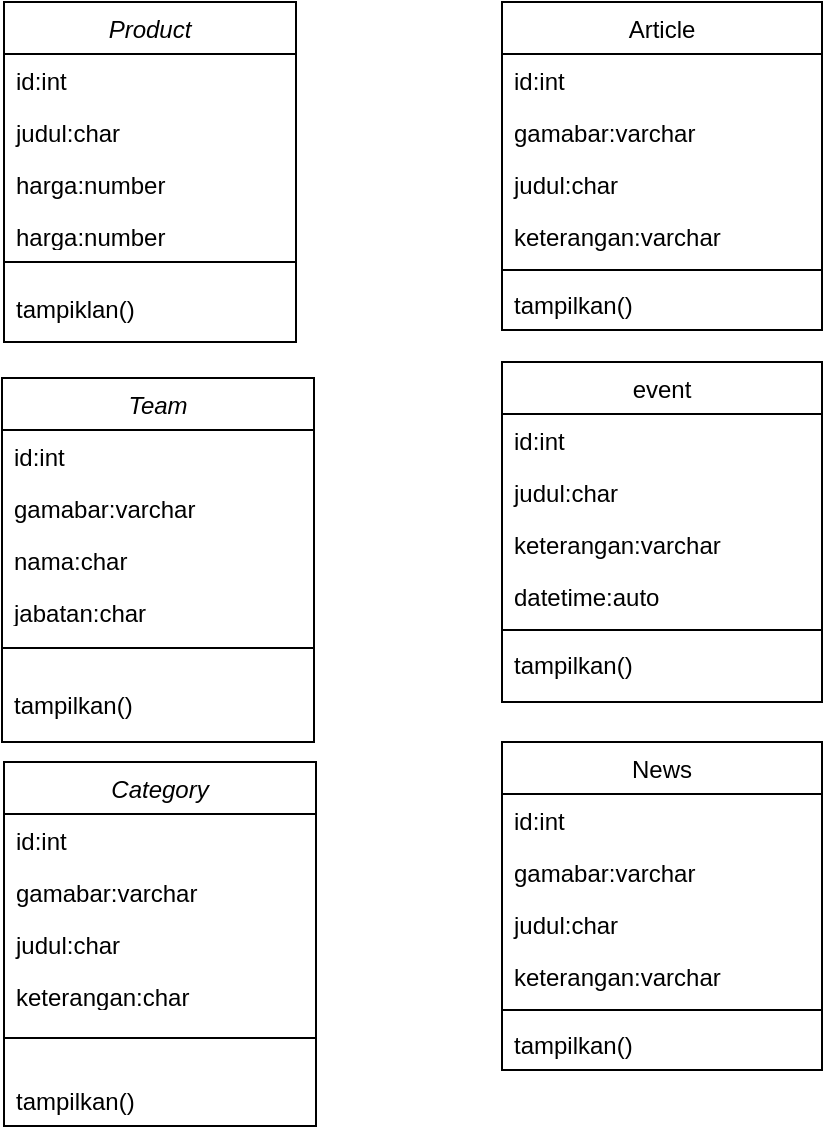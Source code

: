 <mxfile version="26.0.6">
  <diagram id="C5RBs43oDa-KdzZeNtuy" name="Page-1">
    <mxGraphModel dx="1134" dy="704" grid="1" gridSize="10" guides="1" tooltips="1" connect="1" arrows="1" fold="1" page="1" pageScale="1" pageWidth="827" pageHeight="1169" math="0" shadow="0">
      <root>
        <mxCell id="WIyWlLk6GJQsqaUBKTNV-0" />
        <mxCell id="WIyWlLk6GJQsqaUBKTNV-1" parent="WIyWlLk6GJQsqaUBKTNV-0" />
        <mxCell id="zkfFHV4jXpPFQw0GAbJ--0" value="Product" style="swimlane;fontStyle=2;align=center;verticalAlign=top;childLayout=stackLayout;horizontal=1;startSize=26;horizontalStack=0;resizeParent=1;resizeLast=0;collapsible=1;marginBottom=0;rounded=0;shadow=0;strokeWidth=1;" parent="WIyWlLk6GJQsqaUBKTNV-1" vertex="1">
          <mxGeometry x="259" y="120" width="146" height="170" as="geometry">
            <mxRectangle x="230" y="140" width="160" height="26" as="alternateBounds" />
          </mxGeometry>
        </mxCell>
        <mxCell id="zkfFHV4jXpPFQw0GAbJ--1" value="id:int" style="text;align=left;verticalAlign=top;spacingLeft=4;spacingRight=4;overflow=hidden;rotatable=0;points=[[0,0.5],[1,0.5]];portConstraint=eastwest;" parent="zkfFHV4jXpPFQw0GAbJ--0" vertex="1">
          <mxGeometry y="26" width="146" height="26" as="geometry" />
        </mxCell>
        <mxCell id="zkfFHV4jXpPFQw0GAbJ--2" value="judul:char" style="text;align=left;verticalAlign=top;spacingLeft=4;spacingRight=4;overflow=hidden;rotatable=0;points=[[0,0.5],[1,0.5]];portConstraint=eastwest;rounded=0;shadow=0;html=0;" parent="zkfFHV4jXpPFQw0GAbJ--0" vertex="1">
          <mxGeometry y="52" width="146" height="26" as="geometry" />
        </mxCell>
        <mxCell id="zkfFHV4jXpPFQw0GAbJ--3" value="harga:number" style="text;align=left;verticalAlign=top;spacingLeft=4;spacingRight=4;overflow=hidden;rotatable=0;points=[[0,0.5],[1,0.5]];portConstraint=eastwest;rounded=0;shadow=0;html=0;" parent="zkfFHV4jXpPFQw0GAbJ--0" vertex="1">
          <mxGeometry y="78" width="146" height="26" as="geometry" />
        </mxCell>
        <mxCell id="JfuBvPbMgDJ9eA1J_Uy4-6" value="harga:number" style="text;align=left;verticalAlign=top;spacingLeft=4;spacingRight=4;overflow=hidden;rotatable=0;points=[[0,0.5],[1,0.5]];portConstraint=eastwest;rounded=0;shadow=0;html=0;" vertex="1" parent="zkfFHV4jXpPFQw0GAbJ--0">
          <mxGeometry y="104" width="146" height="16" as="geometry" />
        </mxCell>
        <mxCell id="zkfFHV4jXpPFQw0GAbJ--4" value="" style="line;html=1;strokeWidth=1;align=left;verticalAlign=middle;spacingTop=-1;spacingLeft=3;spacingRight=3;rotatable=0;labelPosition=right;points=[];portConstraint=eastwest;" parent="zkfFHV4jXpPFQw0GAbJ--0" vertex="1">
          <mxGeometry y="120" width="146" height="20" as="geometry" />
        </mxCell>
        <mxCell id="zkfFHV4jXpPFQw0GAbJ--5" value="tampiklan()" style="text;align=left;verticalAlign=top;spacingLeft=4;spacingRight=4;overflow=hidden;rotatable=0;points=[[0,0.5],[1,0.5]];portConstraint=eastwest;" parent="zkfFHV4jXpPFQw0GAbJ--0" vertex="1">
          <mxGeometry y="140" width="146" height="24" as="geometry" />
        </mxCell>
        <mxCell id="zkfFHV4jXpPFQw0GAbJ--17" value="Article" style="swimlane;fontStyle=0;align=center;verticalAlign=top;childLayout=stackLayout;horizontal=1;startSize=26;horizontalStack=0;resizeParent=1;resizeLast=0;collapsible=1;marginBottom=0;rounded=0;shadow=0;strokeWidth=1;" parent="WIyWlLk6GJQsqaUBKTNV-1" vertex="1">
          <mxGeometry x="508" y="120" width="160" height="164" as="geometry">
            <mxRectangle x="550" y="140" width="160" height="26" as="alternateBounds" />
          </mxGeometry>
        </mxCell>
        <mxCell id="zkfFHV4jXpPFQw0GAbJ--18" value="id:int  " style="text;align=left;verticalAlign=top;spacingLeft=4;spacingRight=4;overflow=hidden;rotatable=0;points=[[0,0.5],[1,0.5]];portConstraint=eastwest;" parent="zkfFHV4jXpPFQw0GAbJ--17" vertex="1">
          <mxGeometry y="26" width="160" height="26" as="geometry" />
        </mxCell>
        <mxCell id="zkfFHV4jXpPFQw0GAbJ--21" value="gamabar:varchar" style="text;align=left;verticalAlign=top;spacingLeft=4;spacingRight=4;overflow=hidden;rotatable=0;points=[[0,0.5],[1,0.5]];portConstraint=eastwest;rounded=0;shadow=0;html=0;" parent="zkfFHV4jXpPFQw0GAbJ--17" vertex="1">
          <mxGeometry y="52" width="160" height="26" as="geometry" />
        </mxCell>
        <mxCell id="zkfFHV4jXpPFQw0GAbJ--19" value="judul:char" style="text;align=left;verticalAlign=top;spacingLeft=4;spacingRight=4;overflow=hidden;rotatable=0;points=[[0,0.5],[1,0.5]];portConstraint=eastwest;rounded=0;shadow=0;html=0;" parent="zkfFHV4jXpPFQw0GAbJ--17" vertex="1">
          <mxGeometry y="78" width="160" height="26" as="geometry" />
        </mxCell>
        <mxCell id="zkfFHV4jXpPFQw0GAbJ--20" value="keterangan:varchar" style="text;align=left;verticalAlign=top;spacingLeft=4;spacingRight=4;overflow=hidden;rotatable=0;points=[[0,0.5],[1,0.5]];portConstraint=eastwest;rounded=0;shadow=0;html=0;" parent="zkfFHV4jXpPFQw0GAbJ--17" vertex="1">
          <mxGeometry y="104" width="160" height="26" as="geometry" />
        </mxCell>
        <mxCell id="zkfFHV4jXpPFQw0GAbJ--23" value="" style="line;html=1;strokeWidth=1;align=left;verticalAlign=middle;spacingTop=-1;spacingLeft=3;spacingRight=3;rotatable=0;labelPosition=right;points=[];portConstraint=eastwest;" parent="zkfFHV4jXpPFQw0GAbJ--17" vertex="1">
          <mxGeometry y="130" width="160" height="8" as="geometry" />
        </mxCell>
        <mxCell id="zkfFHV4jXpPFQw0GAbJ--24" value="tampilkan()" style="text;align=left;verticalAlign=top;spacingLeft=4;spacingRight=4;overflow=hidden;rotatable=0;points=[[0,0.5],[1,0.5]];portConstraint=eastwest;" parent="zkfFHV4jXpPFQw0GAbJ--17" vertex="1">
          <mxGeometry y="138" width="160" height="26" as="geometry" />
        </mxCell>
        <mxCell id="JfuBvPbMgDJ9eA1J_Uy4-7" value="event" style="swimlane;fontStyle=0;align=center;verticalAlign=top;childLayout=stackLayout;horizontal=1;startSize=26;horizontalStack=0;resizeParent=1;resizeLast=0;collapsible=1;marginBottom=0;rounded=0;shadow=0;strokeWidth=1;" vertex="1" parent="WIyWlLk6GJQsqaUBKTNV-1">
          <mxGeometry x="508" y="300" width="160" height="170" as="geometry">
            <mxRectangle x="550" y="140" width="160" height="26" as="alternateBounds" />
          </mxGeometry>
        </mxCell>
        <mxCell id="JfuBvPbMgDJ9eA1J_Uy4-8" value="id:int  " style="text;align=left;verticalAlign=top;spacingLeft=4;spacingRight=4;overflow=hidden;rotatable=0;points=[[0,0.5],[1,0.5]];portConstraint=eastwest;" vertex="1" parent="JfuBvPbMgDJ9eA1J_Uy4-7">
          <mxGeometry y="26" width="160" height="26" as="geometry" />
        </mxCell>
        <mxCell id="JfuBvPbMgDJ9eA1J_Uy4-9" value="judul:char" style="text;align=left;verticalAlign=top;spacingLeft=4;spacingRight=4;overflow=hidden;rotatable=0;points=[[0,0.5],[1,0.5]];portConstraint=eastwest;rounded=0;shadow=0;html=0;" vertex="1" parent="JfuBvPbMgDJ9eA1J_Uy4-7">
          <mxGeometry y="52" width="160" height="26" as="geometry" />
        </mxCell>
        <mxCell id="JfuBvPbMgDJ9eA1J_Uy4-10" value="keterangan:varchar" style="text;align=left;verticalAlign=top;spacingLeft=4;spacingRight=4;overflow=hidden;rotatable=0;points=[[0,0.5],[1,0.5]];portConstraint=eastwest;rounded=0;shadow=0;html=0;" vertex="1" parent="JfuBvPbMgDJ9eA1J_Uy4-7">
          <mxGeometry y="78" width="160" height="26" as="geometry" />
        </mxCell>
        <mxCell id="JfuBvPbMgDJ9eA1J_Uy4-11" value="datetime:auto" style="text;align=left;verticalAlign=top;spacingLeft=4;spacingRight=4;overflow=hidden;rotatable=0;points=[[0,0.5],[1,0.5]];portConstraint=eastwest;rounded=0;shadow=0;html=0;" vertex="1" parent="JfuBvPbMgDJ9eA1J_Uy4-7">
          <mxGeometry y="104" width="160" height="26" as="geometry" />
        </mxCell>
        <mxCell id="JfuBvPbMgDJ9eA1J_Uy4-12" value="" style="line;html=1;strokeWidth=1;align=left;verticalAlign=middle;spacingTop=-1;spacingLeft=3;spacingRight=3;rotatable=0;labelPosition=right;points=[];portConstraint=eastwest;" vertex="1" parent="JfuBvPbMgDJ9eA1J_Uy4-7">
          <mxGeometry y="130" width="160" height="8" as="geometry" />
        </mxCell>
        <mxCell id="JfuBvPbMgDJ9eA1J_Uy4-13" value="tampilkan()" style="text;align=left;verticalAlign=top;spacingLeft=4;spacingRight=4;overflow=hidden;rotatable=0;points=[[0,0.5],[1,0.5]];portConstraint=eastwest;" vertex="1" parent="JfuBvPbMgDJ9eA1J_Uy4-7">
          <mxGeometry y="138" width="160" height="22" as="geometry" />
        </mxCell>
        <mxCell id="JfuBvPbMgDJ9eA1J_Uy4-22" value="Team" style="swimlane;fontStyle=2;align=center;verticalAlign=top;childLayout=stackLayout;horizontal=1;startSize=26;horizontalStack=0;resizeParent=1;resizeLast=0;collapsible=1;marginBottom=0;rounded=0;shadow=0;strokeWidth=1;" vertex="1" parent="WIyWlLk6GJQsqaUBKTNV-1">
          <mxGeometry x="258" y="308" width="156" height="182" as="geometry">
            <mxRectangle x="230" y="140" width="160" height="26" as="alternateBounds" />
          </mxGeometry>
        </mxCell>
        <mxCell id="JfuBvPbMgDJ9eA1J_Uy4-23" value="id:int" style="text;align=left;verticalAlign=top;spacingLeft=4;spacingRight=4;overflow=hidden;rotatable=0;points=[[0,0.5],[1,0.5]];portConstraint=eastwest;" vertex="1" parent="JfuBvPbMgDJ9eA1J_Uy4-22">
          <mxGeometry y="26" width="156" height="26" as="geometry" />
        </mxCell>
        <mxCell id="JfuBvPbMgDJ9eA1J_Uy4-26" value="gamabar:varchar" style="text;align=left;verticalAlign=top;spacingLeft=4;spacingRight=4;overflow=hidden;rotatable=0;points=[[0,0.5],[1,0.5]];portConstraint=eastwest;rounded=0;shadow=0;html=0;" vertex="1" parent="JfuBvPbMgDJ9eA1J_Uy4-22">
          <mxGeometry y="52" width="156" height="26" as="geometry" />
        </mxCell>
        <mxCell id="JfuBvPbMgDJ9eA1J_Uy4-24" value="nama:char" style="text;align=left;verticalAlign=top;spacingLeft=4;spacingRight=4;overflow=hidden;rotatable=0;points=[[0,0.5],[1,0.5]];portConstraint=eastwest;rounded=0;shadow=0;html=0;" vertex="1" parent="JfuBvPbMgDJ9eA1J_Uy4-22">
          <mxGeometry y="78" width="156" height="26" as="geometry" />
        </mxCell>
        <mxCell id="JfuBvPbMgDJ9eA1J_Uy4-25" value="jabatan:char" style="text;align=left;verticalAlign=top;spacingLeft=4;spacingRight=4;overflow=hidden;rotatable=0;points=[[0,0.5],[1,0.5]];portConstraint=eastwest;rounded=0;shadow=0;html=0;" vertex="1" parent="JfuBvPbMgDJ9eA1J_Uy4-22">
          <mxGeometry y="104" width="156" height="16" as="geometry" />
        </mxCell>
        <mxCell id="JfuBvPbMgDJ9eA1J_Uy4-27" value="" style="line;html=1;strokeWidth=1;align=left;verticalAlign=middle;spacingTop=-1;spacingLeft=3;spacingRight=3;rotatable=0;labelPosition=right;points=[];portConstraint=eastwest;" vertex="1" parent="JfuBvPbMgDJ9eA1J_Uy4-22">
          <mxGeometry y="120" width="156" height="30" as="geometry" />
        </mxCell>
        <mxCell id="JfuBvPbMgDJ9eA1J_Uy4-28" value="tampilkan()" style="text;align=left;verticalAlign=top;spacingLeft=4;spacingRight=4;overflow=hidden;rotatable=0;points=[[0,0.5],[1,0.5]];portConstraint=eastwest;" vertex="1" parent="JfuBvPbMgDJ9eA1J_Uy4-22">
          <mxGeometry y="150" width="156" height="20" as="geometry" />
        </mxCell>
        <mxCell id="JfuBvPbMgDJ9eA1J_Uy4-29" value="News" style="swimlane;fontStyle=0;align=center;verticalAlign=top;childLayout=stackLayout;horizontal=1;startSize=26;horizontalStack=0;resizeParent=1;resizeLast=0;collapsible=1;marginBottom=0;rounded=0;shadow=0;strokeWidth=1;" vertex="1" parent="WIyWlLk6GJQsqaUBKTNV-1">
          <mxGeometry x="508" y="490" width="160" height="164" as="geometry">
            <mxRectangle x="550" y="140" width="160" height="26" as="alternateBounds" />
          </mxGeometry>
        </mxCell>
        <mxCell id="JfuBvPbMgDJ9eA1J_Uy4-30" value="id:int  " style="text;align=left;verticalAlign=top;spacingLeft=4;spacingRight=4;overflow=hidden;rotatable=0;points=[[0,0.5],[1,0.5]];portConstraint=eastwest;" vertex="1" parent="JfuBvPbMgDJ9eA1J_Uy4-29">
          <mxGeometry y="26" width="160" height="26" as="geometry" />
        </mxCell>
        <mxCell id="JfuBvPbMgDJ9eA1J_Uy4-31" value="gamabar:varchar" style="text;align=left;verticalAlign=top;spacingLeft=4;spacingRight=4;overflow=hidden;rotatable=0;points=[[0,0.5],[1,0.5]];portConstraint=eastwest;rounded=0;shadow=0;html=0;" vertex="1" parent="JfuBvPbMgDJ9eA1J_Uy4-29">
          <mxGeometry y="52" width="160" height="26" as="geometry" />
        </mxCell>
        <mxCell id="JfuBvPbMgDJ9eA1J_Uy4-32" value="judul:char" style="text;align=left;verticalAlign=top;spacingLeft=4;spacingRight=4;overflow=hidden;rotatable=0;points=[[0,0.5],[1,0.5]];portConstraint=eastwest;rounded=0;shadow=0;html=0;" vertex="1" parent="JfuBvPbMgDJ9eA1J_Uy4-29">
          <mxGeometry y="78" width="160" height="26" as="geometry" />
        </mxCell>
        <mxCell id="JfuBvPbMgDJ9eA1J_Uy4-33" value="keterangan:varchar" style="text;align=left;verticalAlign=top;spacingLeft=4;spacingRight=4;overflow=hidden;rotatable=0;points=[[0,0.5],[1,0.5]];portConstraint=eastwest;rounded=0;shadow=0;html=0;" vertex="1" parent="JfuBvPbMgDJ9eA1J_Uy4-29">
          <mxGeometry y="104" width="160" height="26" as="geometry" />
        </mxCell>
        <mxCell id="JfuBvPbMgDJ9eA1J_Uy4-34" value="" style="line;html=1;strokeWidth=1;align=left;verticalAlign=middle;spacingTop=-1;spacingLeft=3;spacingRight=3;rotatable=0;labelPosition=right;points=[];portConstraint=eastwest;" vertex="1" parent="JfuBvPbMgDJ9eA1J_Uy4-29">
          <mxGeometry y="130" width="160" height="8" as="geometry" />
        </mxCell>
        <mxCell id="JfuBvPbMgDJ9eA1J_Uy4-35" value="tampilkan()" style="text;align=left;verticalAlign=top;spacingLeft=4;spacingRight=4;overflow=hidden;rotatable=0;points=[[0,0.5],[1,0.5]];portConstraint=eastwest;" vertex="1" parent="JfuBvPbMgDJ9eA1J_Uy4-29">
          <mxGeometry y="138" width="160" height="26" as="geometry" />
        </mxCell>
        <mxCell id="JfuBvPbMgDJ9eA1J_Uy4-36" value="Category" style="swimlane;fontStyle=2;align=center;verticalAlign=top;childLayout=stackLayout;horizontal=1;startSize=26;horizontalStack=0;resizeParent=1;resizeLast=0;collapsible=1;marginBottom=0;rounded=0;shadow=0;strokeWidth=1;" vertex="1" parent="WIyWlLk6GJQsqaUBKTNV-1">
          <mxGeometry x="259" y="500" width="156" height="182" as="geometry">
            <mxRectangle x="230" y="140" width="160" height="26" as="alternateBounds" />
          </mxGeometry>
        </mxCell>
        <mxCell id="JfuBvPbMgDJ9eA1J_Uy4-37" value="id:int" style="text;align=left;verticalAlign=top;spacingLeft=4;spacingRight=4;overflow=hidden;rotatable=0;points=[[0,0.5],[1,0.5]];portConstraint=eastwest;" vertex="1" parent="JfuBvPbMgDJ9eA1J_Uy4-36">
          <mxGeometry y="26" width="156" height="26" as="geometry" />
        </mxCell>
        <mxCell id="JfuBvPbMgDJ9eA1J_Uy4-38" value="gamabar:varchar" style="text;align=left;verticalAlign=top;spacingLeft=4;spacingRight=4;overflow=hidden;rotatable=0;points=[[0,0.5],[1,0.5]];portConstraint=eastwest;rounded=0;shadow=0;html=0;" vertex="1" parent="JfuBvPbMgDJ9eA1J_Uy4-36">
          <mxGeometry y="52" width="156" height="26" as="geometry" />
        </mxCell>
        <mxCell id="JfuBvPbMgDJ9eA1J_Uy4-39" value="judul:char" style="text;align=left;verticalAlign=top;spacingLeft=4;spacingRight=4;overflow=hidden;rotatable=0;points=[[0,0.5],[1,0.5]];portConstraint=eastwest;rounded=0;shadow=0;html=0;" vertex="1" parent="JfuBvPbMgDJ9eA1J_Uy4-36">
          <mxGeometry y="78" width="156" height="26" as="geometry" />
        </mxCell>
        <mxCell id="JfuBvPbMgDJ9eA1J_Uy4-40" value="keterangan:char" style="text;align=left;verticalAlign=top;spacingLeft=4;spacingRight=4;overflow=hidden;rotatable=0;points=[[0,0.5],[1,0.5]];portConstraint=eastwest;rounded=0;shadow=0;html=0;" vertex="1" parent="JfuBvPbMgDJ9eA1J_Uy4-36">
          <mxGeometry y="104" width="156" height="16" as="geometry" />
        </mxCell>
        <mxCell id="JfuBvPbMgDJ9eA1J_Uy4-41" value="" style="line;html=1;strokeWidth=1;align=left;verticalAlign=middle;spacingTop=-1;spacingLeft=3;spacingRight=3;rotatable=0;labelPosition=right;points=[];portConstraint=eastwest;" vertex="1" parent="JfuBvPbMgDJ9eA1J_Uy4-36">
          <mxGeometry y="120" width="156" height="36" as="geometry" />
        </mxCell>
        <mxCell id="JfuBvPbMgDJ9eA1J_Uy4-42" value="tampilkan()" style="text;align=left;verticalAlign=top;spacingLeft=4;spacingRight=4;overflow=hidden;rotatable=0;points=[[0,0.5],[1,0.5]];portConstraint=eastwest;" vertex="1" parent="JfuBvPbMgDJ9eA1J_Uy4-36">
          <mxGeometry y="156" width="156" height="26" as="geometry" />
        </mxCell>
      </root>
    </mxGraphModel>
  </diagram>
</mxfile>
